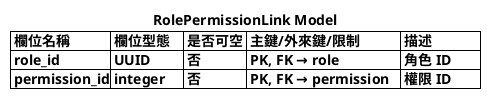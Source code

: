 @startuml
title
  RolePermissionLink Model
  |= 欄位名稱     |= 欄位型態   |= 是否可空 | 主鍵/外來鍵/限制       |= 描述           |
  | role_id      | UUID        | 否       | PK, FK → role         | 角色 ID        |
  | permission_id| integer     | 否       | PK, FK → permission   | 權限 ID        |
end title
@enduml
